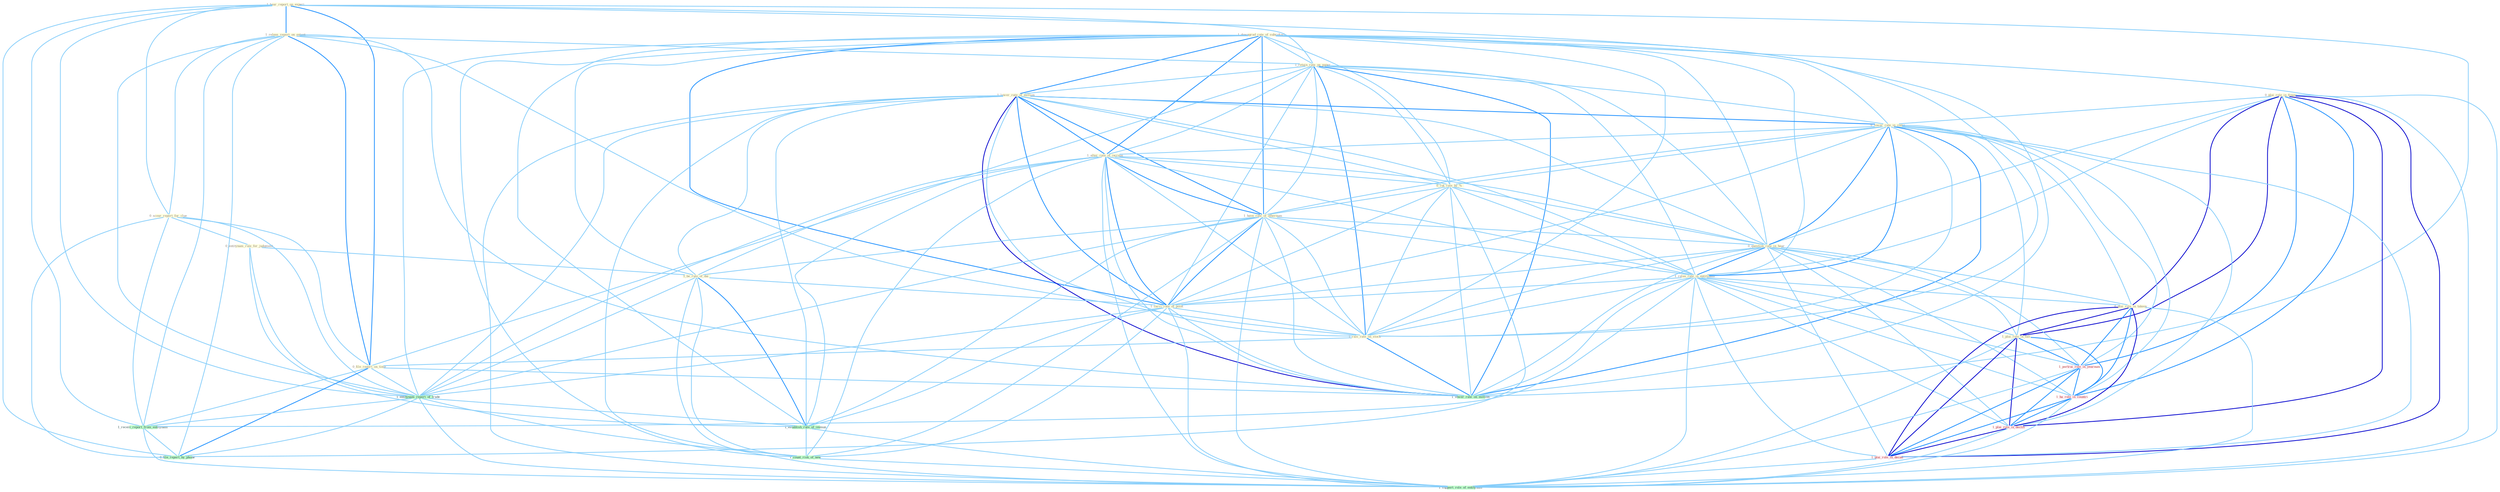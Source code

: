 Graph G{ 
    node
    [shape=polygon,style=filled,width=.5,height=.06,color="#BDFCC9",fixedsize=true,fontsize=4,
    fontcolor="#2f4f4f"];
    {node
    [color="#ffffe0", fontcolor="#8b7d6b"] "1_downgrad_rate_of_subsidiari " "1_hear_report_on_experi " "1_releas_report_on_extent " "0_plai_role_in_financ " "1_retain_rate_on_paper " "1_lower_rate_of_million " "0_scour_report_for_clue " "0_lower_rate_in_come " "0_entitynam_rule_for_judgment " "1_alter_rate_of_increas " "0_cut_rate_by_% " "1_have_rate_of_othernum " "1_be_rule_of_dai " "0_question_rate_in_hear " "1_relax_rate_in_entitynam " "0_plai_role_in_takeov " "1_carri_rate_of_point " "1_rais_rate_on_stock " "1_plai_role_in_fall " "0_file_report_on_time "}
{node [color="#fff0f5", fontcolor="#b22222"] "1_portrai_role_in_yearnum " "1_ha_role_in_countri " "1_plai_role_in_declin " "1_plai_role_in_decad "}
edge [color="#B0E2FF"];

	"1_downgrad_rate_of_subsidiari " -- "1_retain_rate_on_paper " [w="1", color="#87cefa" ];
	"1_downgrad_rate_of_subsidiari " -- "1_lower_rate_of_million " [w="2", color="#1e90ff" , len=0.8];
	"1_downgrad_rate_of_subsidiari " -- "0_lower_rate_in_come " [w="1", color="#87cefa" ];
	"1_downgrad_rate_of_subsidiari " -- "1_alter_rate_of_increas " [w="2", color="#1e90ff" , len=0.8];
	"1_downgrad_rate_of_subsidiari " -- "0_cut_rate_by_% " [w="1", color="#87cefa" ];
	"1_downgrad_rate_of_subsidiari " -- "1_have_rate_of_othernum " [w="2", color="#1e90ff" , len=0.8];
	"1_downgrad_rate_of_subsidiari " -- "1_be_rule_of_dai " [w="1", color="#87cefa" ];
	"1_downgrad_rate_of_subsidiari " -- "0_question_rate_in_hear " [w="1", color="#87cefa" ];
	"1_downgrad_rate_of_subsidiari " -- "1_relax_rate_in_entitynam " [w="1", color="#87cefa" ];
	"1_downgrad_rate_of_subsidiari " -- "1_carri_rate_of_point " [w="2", color="#1e90ff" , len=0.8];
	"1_downgrad_rate_of_subsidiari " -- "1_rais_rate_on_stock " [w="1", color="#87cefa" ];
	"1_downgrad_rate_of_subsidiari " -- "1_lower_rate_on_million " [w="1", color="#87cefa" ];
	"1_downgrad_rate_of_subsidiari " -- "1_entitynam_report_of_trade " [w="1", color="#87cefa" ];
	"1_downgrad_rate_of_subsidiari " -- "1_establish_rule_of_immun " [w="1", color="#87cefa" ];
	"1_downgrad_rate_of_subsidiari " -- "1_count_risk_of_new " [w="1", color="#87cefa" ];
	"1_downgrad_rate_of_subsidiari " -- "1_support_role_of_entitynam " [w="1", color="#87cefa" ];
	"1_hear_report_on_experi " -- "1_releas_report_on_extent " [w="2", color="#1e90ff" , len=0.8];
	"1_hear_report_on_experi " -- "1_retain_rate_on_paper " [w="1", color="#87cefa" ];
	"1_hear_report_on_experi " -- "0_scour_report_for_clue " [w="1", color="#87cefa" ];
	"1_hear_report_on_experi " -- "1_rais_rate_on_stock " [w="1", color="#87cefa" ];
	"1_hear_report_on_experi " -- "0_file_report_on_time " [w="2", color="#1e90ff" , len=0.8];
	"1_hear_report_on_experi " -- "1_lower_rate_on_million " [w="1", color="#87cefa" ];
	"1_hear_report_on_experi " -- "1_entitynam_report_of_trade " [w="1", color="#87cefa" ];
	"1_hear_report_on_experi " -- "1_receiv_report_from_entitynam " [w="1", color="#87cefa" ];
	"1_hear_report_on_experi " -- "0_file_report_by_phone " [w="1", color="#87cefa" ];
	"1_releas_report_on_extent " -- "1_retain_rate_on_paper " [w="1", color="#87cefa" ];
	"1_releas_report_on_extent " -- "0_scour_report_for_clue " [w="1", color="#87cefa" ];
	"1_releas_report_on_extent " -- "1_rais_rate_on_stock " [w="1", color="#87cefa" ];
	"1_releas_report_on_extent " -- "0_file_report_on_time " [w="2", color="#1e90ff" , len=0.8];
	"1_releas_report_on_extent " -- "1_lower_rate_on_million " [w="1", color="#87cefa" ];
	"1_releas_report_on_extent " -- "1_entitynam_report_of_trade " [w="1", color="#87cefa" ];
	"1_releas_report_on_extent " -- "1_receiv_report_from_entitynam " [w="1", color="#87cefa" ];
	"1_releas_report_on_extent " -- "0_file_report_by_phone " [w="1", color="#87cefa" ];
	"0_plai_role_in_financ " -- "0_lower_rate_in_come " [w="1", color="#87cefa" ];
	"0_plai_role_in_financ " -- "0_question_rate_in_hear " [w="1", color="#87cefa" ];
	"0_plai_role_in_financ " -- "1_relax_rate_in_entitynam " [w="1", color="#87cefa" ];
	"0_plai_role_in_financ " -- "0_plai_role_in_takeov " [w="3", color="#0000cd" , len=0.6];
	"0_plai_role_in_financ " -- "1_plai_role_in_fall " [w="3", color="#0000cd" , len=0.6];
	"0_plai_role_in_financ " -- "1_portrai_role_in_yearnum " [w="2", color="#1e90ff" , len=0.8];
	"0_plai_role_in_financ " -- "1_ha_role_in_countri " [w="2", color="#1e90ff" , len=0.8];
	"0_plai_role_in_financ " -- "1_plai_role_in_declin " [w="3", color="#0000cd" , len=0.6];
	"0_plai_role_in_financ " -- "1_plai_role_in_decad " [w="3", color="#0000cd" , len=0.6];
	"0_plai_role_in_financ " -- "1_support_role_of_entitynam " [w="1", color="#87cefa" ];
	"1_retain_rate_on_paper " -- "1_lower_rate_of_million " [w="1", color="#87cefa" ];
	"1_retain_rate_on_paper " -- "0_lower_rate_in_come " [w="1", color="#87cefa" ];
	"1_retain_rate_on_paper " -- "1_alter_rate_of_increas " [w="1", color="#87cefa" ];
	"1_retain_rate_on_paper " -- "0_cut_rate_by_% " [w="1", color="#87cefa" ];
	"1_retain_rate_on_paper " -- "1_have_rate_of_othernum " [w="1", color="#87cefa" ];
	"1_retain_rate_on_paper " -- "0_question_rate_in_hear " [w="1", color="#87cefa" ];
	"1_retain_rate_on_paper " -- "1_relax_rate_in_entitynam " [w="1", color="#87cefa" ];
	"1_retain_rate_on_paper " -- "1_carri_rate_of_point " [w="1", color="#87cefa" ];
	"1_retain_rate_on_paper " -- "1_rais_rate_on_stock " [w="2", color="#1e90ff" , len=0.8];
	"1_retain_rate_on_paper " -- "0_file_report_on_time " [w="1", color="#87cefa" ];
	"1_retain_rate_on_paper " -- "1_lower_rate_on_million " [w="2", color="#1e90ff" , len=0.8];
	"1_lower_rate_of_million " -- "0_lower_rate_in_come " [w="2", color="#1e90ff" , len=0.8];
	"1_lower_rate_of_million " -- "1_alter_rate_of_increas " [w="2", color="#1e90ff" , len=0.8];
	"1_lower_rate_of_million " -- "0_cut_rate_by_% " [w="1", color="#87cefa" ];
	"1_lower_rate_of_million " -- "1_have_rate_of_othernum " [w="2", color="#1e90ff" , len=0.8];
	"1_lower_rate_of_million " -- "1_be_rule_of_dai " [w="1", color="#87cefa" ];
	"1_lower_rate_of_million " -- "0_question_rate_in_hear " [w="1", color="#87cefa" ];
	"1_lower_rate_of_million " -- "1_relax_rate_in_entitynam " [w="1", color="#87cefa" ];
	"1_lower_rate_of_million " -- "1_carri_rate_of_point " [w="2", color="#1e90ff" , len=0.8];
	"1_lower_rate_of_million " -- "1_rais_rate_on_stock " [w="1", color="#87cefa" ];
	"1_lower_rate_of_million " -- "1_lower_rate_on_million " [w="3", color="#0000cd" , len=0.6];
	"1_lower_rate_of_million " -- "1_entitynam_report_of_trade " [w="1", color="#87cefa" ];
	"1_lower_rate_of_million " -- "1_establish_rule_of_immun " [w="1", color="#87cefa" ];
	"1_lower_rate_of_million " -- "1_count_risk_of_new " [w="1", color="#87cefa" ];
	"1_lower_rate_of_million " -- "1_support_role_of_entitynam " [w="1", color="#87cefa" ];
	"0_scour_report_for_clue " -- "0_entitynam_rule_for_judgment " [w="1", color="#87cefa" ];
	"0_scour_report_for_clue " -- "0_file_report_on_time " [w="1", color="#87cefa" ];
	"0_scour_report_for_clue " -- "1_entitynam_report_of_trade " [w="1", color="#87cefa" ];
	"0_scour_report_for_clue " -- "1_receiv_report_from_entitynam " [w="1", color="#87cefa" ];
	"0_scour_report_for_clue " -- "0_file_report_by_phone " [w="1", color="#87cefa" ];
	"0_lower_rate_in_come " -- "1_alter_rate_of_increas " [w="1", color="#87cefa" ];
	"0_lower_rate_in_come " -- "0_cut_rate_by_% " [w="1", color="#87cefa" ];
	"0_lower_rate_in_come " -- "1_have_rate_of_othernum " [w="1", color="#87cefa" ];
	"0_lower_rate_in_come " -- "0_question_rate_in_hear " [w="2", color="#1e90ff" , len=0.8];
	"0_lower_rate_in_come " -- "1_relax_rate_in_entitynam " [w="2", color="#1e90ff" , len=0.8];
	"0_lower_rate_in_come " -- "0_plai_role_in_takeov " [w="1", color="#87cefa" ];
	"0_lower_rate_in_come " -- "1_carri_rate_of_point " [w="1", color="#87cefa" ];
	"0_lower_rate_in_come " -- "1_rais_rate_on_stock " [w="1", color="#87cefa" ];
	"0_lower_rate_in_come " -- "1_plai_role_in_fall " [w="1", color="#87cefa" ];
	"0_lower_rate_in_come " -- "1_portrai_role_in_yearnum " [w="1", color="#87cefa" ];
	"0_lower_rate_in_come " -- "1_ha_role_in_countri " [w="1", color="#87cefa" ];
	"0_lower_rate_in_come " -- "1_lower_rate_on_million " [w="2", color="#1e90ff" , len=0.8];
	"0_lower_rate_in_come " -- "1_plai_role_in_declin " [w="1", color="#87cefa" ];
	"0_lower_rate_in_come " -- "1_plai_role_in_decad " [w="1", color="#87cefa" ];
	"0_entitynam_rule_for_judgment " -- "1_be_rule_of_dai " [w="1", color="#87cefa" ];
	"0_entitynam_rule_for_judgment " -- "1_entitynam_report_of_trade " [w="1", color="#87cefa" ];
	"0_entitynam_rule_for_judgment " -- "1_establish_rule_of_immun " [w="1", color="#87cefa" ];
	"1_alter_rate_of_increas " -- "0_cut_rate_by_% " [w="1", color="#87cefa" ];
	"1_alter_rate_of_increas " -- "1_have_rate_of_othernum " [w="2", color="#1e90ff" , len=0.8];
	"1_alter_rate_of_increas " -- "1_be_rule_of_dai " [w="1", color="#87cefa" ];
	"1_alter_rate_of_increas " -- "0_question_rate_in_hear " [w="1", color="#87cefa" ];
	"1_alter_rate_of_increas " -- "1_relax_rate_in_entitynam " [w="1", color="#87cefa" ];
	"1_alter_rate_of_increas " -- "1_carri_rate_of_point " [w="2", color="#1e90ff" , len=0.8];
	"1_alter_rate_of_increas " -- "1_rais_rate_on_stock " [w="1", color="#87cefa" ];
	"1_alter_rate_of_increas " -- "1_lower_rate_on_million " [w="1", color="#87cefa" ];
	"1_alter_rate_of_increas " -- "1_entitynam_report_of_trade " [w="1", color="#87cefa" ];
	"1_alter_rate_of_increas " -- "1_establish_rule_of_immun " [w="1", color="#87cefa" ];
	"1_alter_rate_of_increas " -- "1_count_risk_of_new " [w="1", color="#87cefa" ];
	"1_alter_rate_of_increas " -- "1_support_role_of_entitynam " [w="1", color="#87cefa" ];
	"0_cut_rate_by_% " -- "1_have_rate_of_othernum " [w="1", color="#87cefa" ];
	"0_cut_rate_by_% " -- "0_question_rate_in_hear " [w="1", color="#87cefa" ];
	"0_cut_rate_by_% " -- "1_relax_rate_in_entitynam " [w="1", color="#87cefa" ];
	"0_cut_rate_by_% " -- "1_carri_rate_of_point " [w="1", color="#87cefa" ];
	"0_cut_rate_by_% " -- "1_rais_rate_on_stock " [w="1", color="#87cefa" ];
	"0_cut_rate_by_% " -- "1_lower_rate_on_million " [w="1", color="#87cefa" ];
	"0_cut_rate_by_% " -- "0_file_report_by_phone " [w="1", color="#87cefa" ];
	"1_have_rate_of_othernum " -- "1_be_rule_of_dai " [w="1", color="#87cefa" ];
	"1_have_rate_of_othernum " -- "0_question_rate_in_hear " [w="1", color="#87cefa" ];
	"1_have_rate_of_othernum " -- "1_relax_rate_in_entitynam " [w="1", color="#87cefa" ];
	"1_have_rate_of_othernum " -- "1_carri_rate_of_point " [w="2", color="#1e90ff" , len=0.8];
	"1_have_rate_of_othernum " -- "1_rais_rate_on_stock " [w="1", color="#87cefa" ];
	"1_have_rate_of_othernum " -- "1_lower_rate_on_million " [w="1", color="#87cefa" ];
	"1_have_rate_of_othernum " -- "1_entitynam_report_of_trade " [w="1", color="#87cefa" ];
	"1_have_rate_of_othernum " -- "1_establish_rule_of_immun " [w="1", color="#87cefa" ];
	"1_have_rate_of_othernum " -- "1_count_risk_of_new " [w="1", color="#87cefa" ];
	"1_have_rate_of_othernum " -- "1_support_role_of_entitynam " [w="1", color="#87cefa" ];
	"1_be_rule_of_dai " -- "1_carri_rate_of_point " [w="1", color="#87cefa" ];
	"1_be_rule_of_dai " -- "1_entitynam_report_of_trade " [w="1", color="#87cefa" ];
	"1_be_rule_of_dai " -- "1_establish_rule_of_immun " [w="2", color="#1e90ff" , len=0.8];
	"1_be_rule_of_dai " -- "1_count_risk_of_new " [w="1", color="#87cefa" ];
	"1_be_rule_of_dai " -- "1_support_role_of_entitynam " [w="1", color="#87cefa" ];
	"0_question_rate_in_hear " -- "1_relax_rate_in_entitynam " [w="2", color="#1e90ff" , len=0.8];
	"0_question_rate_in_hear " -- "0_plai_role_in_takeov " [w="1", color="#87cefa" ];
	"0_question_rate_in_hear " -- "1_carri_rate_of_point " [w="1", color="#87cefa" ];
	"0_question_rate_in_hear " -- "1_rais_rate_on_stock " [w="1", color="#87cefa" ];
	"0_question_rate_in_hear " -- "1_plai_role_in_fall " [w="1", color="#87cefa" ];
	"0_question_rate_in_hear " -- "1_portrai_role_in_yearnum " [w="1", color="#87cefa" ];
	"0_question_rate_in_hear " -- "1_ha_role_in_countri " [w="1", color="#87cefa" ];
	"0_question_rate_in_hear " -- "1_lower_rate_on_million " [w="1", color="#87cefa" ];
	"0_question_rate_in_hear " -- "1_plai_role_in_declin " [w="1", color="#87cefa" ];
	"0_question_rate_in_hear " -- "1_plai_role_in_decad " [w="1", color="#87cefa" ];
	"1_relax_rate_in_entitynam " -- "0_plai_role_in_takeov " [w="1", color="#87cefa" ];
	"1_relax_rate_in_entitynam " -- "1_carri_rate_of_point " [w="1", color="#87cefa" ];
	"1_relax_rate_in_entitynam " -- "1_rais_rate_on_stock " [w="1", color="#87cefa" ];
	"1_relax_rate_in_entitynam " -- "1_plai_role_in_fall " [w="1", color="#87cefa" ];
	"1_relax_rate_in_entitynam " -- "1_portrai_role_in_yearnum " [w="1", color="#87cefa" ];
	"1_relax_rate_in_entitynam " -- "1_ha_role_in_countri " [w="1", color="#87cefa" ];
	"1_relax_rate_in_entitynam " -- "1_lower_rate_on_million " [w="1", color="#87cefa" ];
	"1_relax_rate_in_entitynam " -- "1_receiv_report_from_entitynam " [w="1", color="#87cefa" ];
	"1_relax_rate_in_entitynam " -- "1_plai_role_in_declin " [w="1", color="#87cefa" ];
	"1_relax_rate_in_entitynam " -- "1_plai_role_in_decad " [w="1", color="#87cefa" ];
	"1_relax_rate_in_entitynam " -- "1_support_role_of_entitynam " [w="1", color="#87cefa" ];
	"0_plai_role_in_takeov " -- "1_plai_role_in_fall " [w="3", color="#0000cd" , len=0.6];
	"0_plai_role_in_takeov " -- "1_portrai_role_in_yearnum " [w="2", color="#1e90ff" , len=0.8];
	"0_plai_role_in_takeov " -- "1_ha_role_in_countri " [w="2", color="#1e90ff" , len=0.8];
	"0_plai_role_in_takeov " -- "1_plai_role_in_declin " [w="3", color="#0000cd" , len=0.6];
	"0_plai_role_in_takeov " -- "1_plai_role_in_decad " [w="3", color="#0000cd" , len=0.6];
	"0_plai_role_in_takeov " -- "1_support_role_of_entitynam " [w="1", color="#87cefa" ];
	"1_carri_rate_of_point " -- "1_rais_rate_on_stock " [w="1", color="#87cefa" ];
	"1_carri_rate_of_point " -- "1_lower_rate_on_million " [w="1", color="#87cefa" ];
	"1_carri_rate_of_point " -- "1_entitynam_report_of_trade " [w="1", color="#87cefa" ];
	"1_carri_rate_of_point " -- "1_establish_rule_of_immun " [w="1", color="#87cefa" ];
	"1_carri_rate_of_point " -- "1_count_risk_of_new " [w="1", color="#87cefa" ];
	"1_carri_rate_of_point " -- "1_support_role_of_entitynam " [w="1", color="#87cefa" ];
	"1_rais_rate_on_stock " -- "0_file_report_on_time " [w="1", color="#87cefa" ];
	"1_rais_rate_on_stock " -- "1_lower_rate_on_million " [w="2", color="#1e90ff" , len=0.8];
	"1_plai_role_in_fall " -- "1_portrai_role_in_yearnum " [w="2", color="#1e90ff" , len=0.8];
	"1_plai_role_in_fall " -- "1_ha_role_in_countri " [w="2", color="#1e90ff" , len=0.8];
	"1_plai_role_in_fall " -- "1_plai_role_in_declin " [w="3", color="#0000cd" , len=0.6];
	"1_plai_role_in_fall " -- "1_plai_role_in_decad " [w="3", color="#0000cd" , len=0.6];
	"1_plai_role_in_fall " -- "1_support_role_of_entitynam " [w="1", color="#87cefa" ];
	"0_file_report_on_time " -- "1_lower_rate_on_million " [w="1", color="#87cefa" ];
	"0_file_report_on_time " -- "1_entitynam_report_of_trade " [w="1", color="#87cefa" ];
	"0_file_report_on_time " -- "1_receiv_report_from_entitynam " [w="1", color="#87cefa" ];
	"0_file_report_on_time " -- "0_file_report_by_phone " [w="2", color="#1e90ff" , len=0.8];
	"1_portrai_role_in_yearnum " -- "1_ha_role_in_countri " [w="2", color="#1e90ff" , len=0.8];
	"1_portrai_role_in_yearnum " -- "1_plai_role_in_declin " [w="2", color="#1e90ff" , len=0.8];
	"1_portrai_role_in_yearnum " -- "1_plai_role_in_decad " [w="2", color="#1e90ff" , len=0.8];
	"1_portrai_role_in_yearnum " -- "1_support_role_of_entitynam " [w="1", color="#87cefa" ];
	"1_ha_role_in_countri " -- "1_plai_role_in_declin " [w="2", color="#1e90ff" , len=0.8];
	"1_ha_role_in_countri " -- "1_plai_role_in_decad " [w="2", color="#1e90ff" , len=0.8];
	"1_ha_role_in_countri " -- "1_support_role_of_entitynam " [w="1", color="#87cefa" ];
	"1_entitynam_report_of_trade " -- "1_receiv_report_from_entitynam " [w="1", color="#87cefa" ];
	"1_entitynam_report_of_trade " -- "1_establish_rule_of_immun " [w="1", color="#87cefa" ];
	"1_entitynam_report_of_trade " -- "1_count_risk_of_new " [w="1", color="#87cefa" ];
	"1_entitynam_report_of_trade " -- "0_file_report_by_phone " [w="1", color="#87cefa" ];
	"1_entitynam_report_of_trade " -- "1_support_role_of_entitynam " [w="1", color="#87cefa" ];
	"1_receiv_report_from_entitynam " -- "0_file_report_by_phone " [w="1", color="#87cefa" ];
	"1_receiv_report_from_entitynam " -- "1_support_role_of_entitynam " [w="1", color="#87cefa" ];
	"1_plai_role_in_declin " -- "1_plai_role_in_decad " [w="3", color="#0000cd" , len=0.6];
	"1_plai_role_in_declin " -- "1_support_role_of_entitynam " [w="1", color="#87cefa" ];
	"1_establish_rule_of_immun " -- "1_count_risk_of_new " [w="1", color="#87cefa" ];
	"1_establish_rule_of_immun " -- "1_support_role_of_entitynam " [w="1", color="#87cefa" ];
	"1_count_risk_of_new " -- "1_support_role_of_entitynam " [w="1", color="#87cefa" ];
	"1_plai_role_in_decad " -- "1_support_role_of_entitynam " [w="1", color="#87cefa" ];
}
